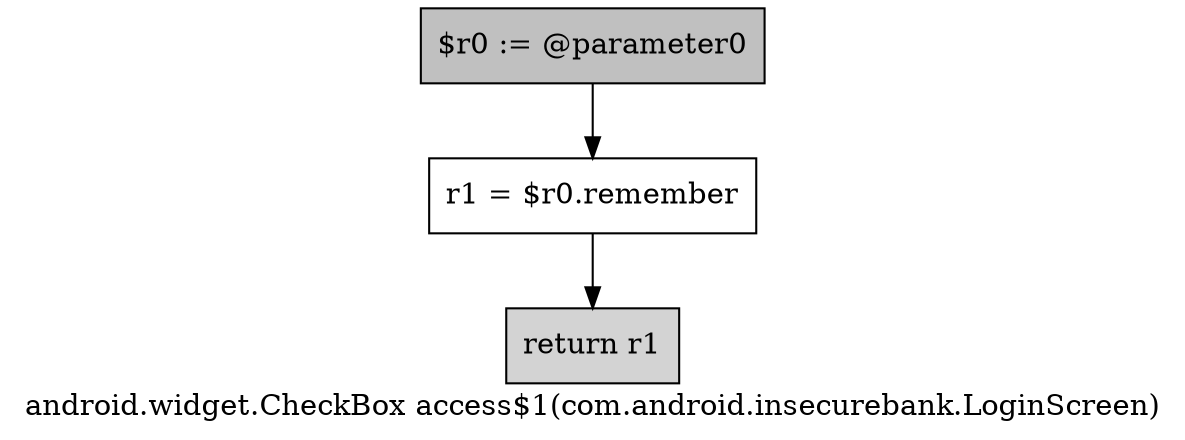 digraph "android.widget.CheckBox access$1(com.android.insecurebank.LoginScreen)" {
    label="android.widget.CheckBox access$1(com.android.insecurebank.LoginScreen)";
    node [shape=box];
    "0" [style=filled,fillcolor=gray,label="$r0 := @parameter0",];
    "1" [label="r1 = $r0.remember",];
    "0"->"1";
    "2" [style=filled,fillcolor=lightgray,label="return r1",];
    "1"->"2";
}
